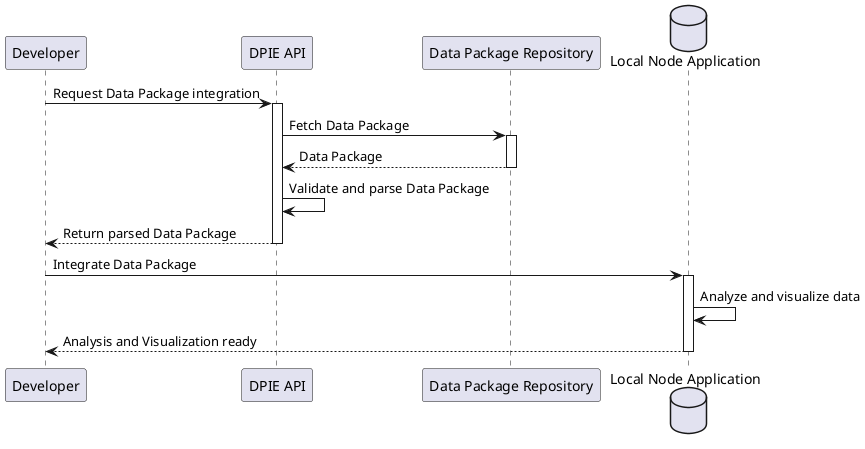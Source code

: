 @startuml
participant Developer as dev
participant "DPIE API" as DPIE
participant "Data Package Repository" as Repo
database "Local Node Application" as NodeApp

dev -> DPIE : Request Data Package integration
activate DPIE
DPIE -> Repo : Fetch Data Package
activate Repo

Repo --> DPIE : Data Package
deactivate Repo
DPIE -> DPIE : Validate and parse Data Package

DPIE --> dev : Return parsed Data Package
deactivate DPIE
dev -> NodeApp : Integrate Data Package
activate NodeApp
NodeApp -> NodeApp : Analyze and visualize data
NodeApp --> dev : Analysis and Visualization ready
deactivate NodeApp
@enduml